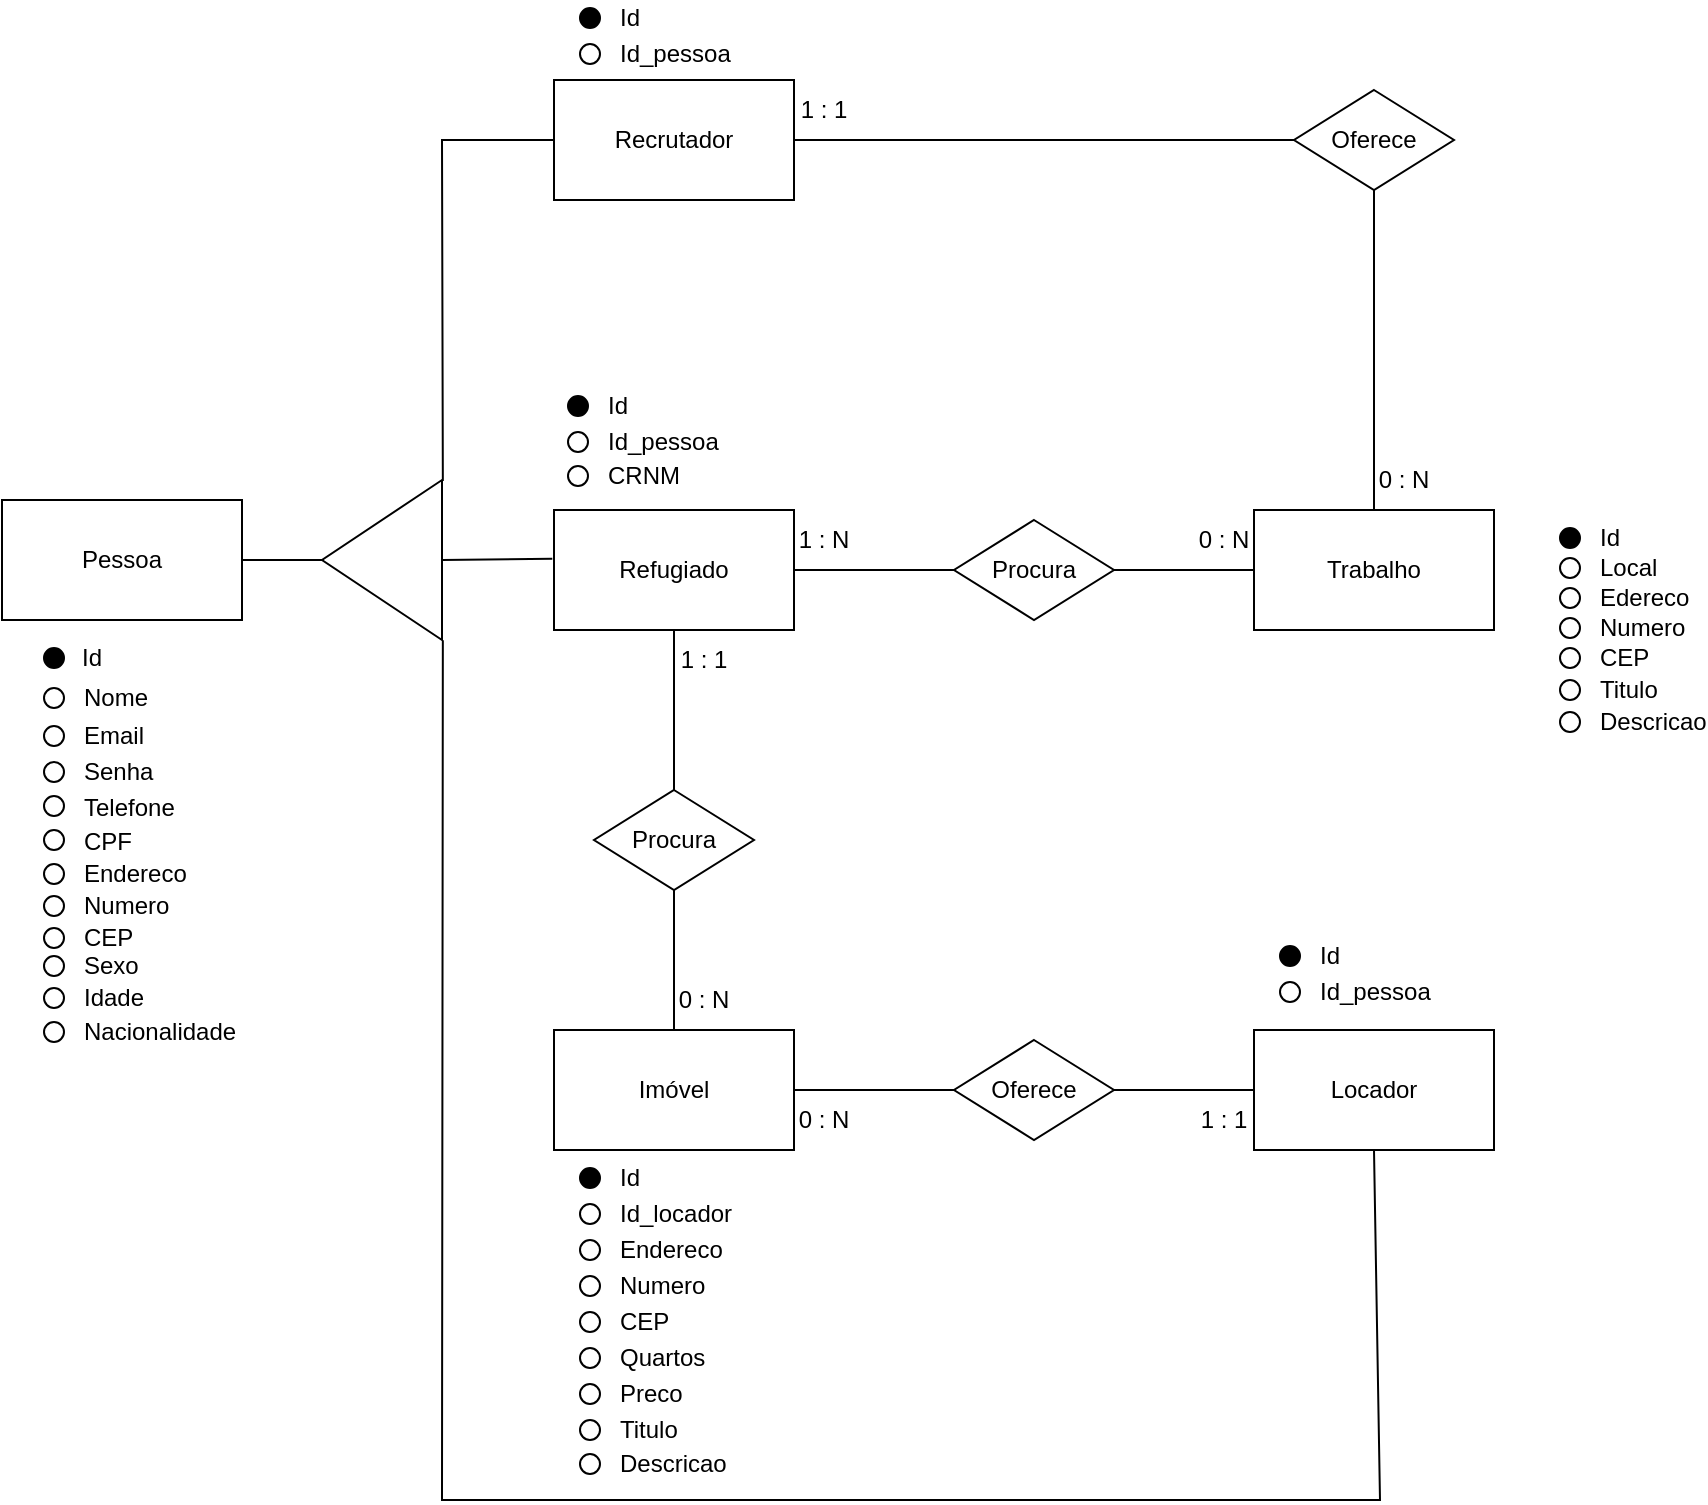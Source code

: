 <mxfile version="16.0.3" type="device"><diagram id="C5RBs43oDa-KdzZeNtuy" name="Page-1"><mxGraphModel dx="862" dy="462" grid="1" gridSize="10" guides="1" tooltips="1" connect="1" arrows="1" fold="1" page="1" pageScale="1" pageWidth="827" pageHeight="1169" math="0" shadow="0"><root><mxCell id="WIyWlLk6GJQsqaUBKTNV-0"/><mxCell id="WIyWlLk6GJQsqaUBKTNV-1" parent="WIyWlLk6GJQsqaUBKTNV-0"/><mxCell id="FwgSdlfow-PsD2xN7TJJ-3" value="&lt;font style=&quot;vertical-align: inherit&quot;&gt;&lt;font style=&quot;vertical-align: inherit&quot;&gt;&lt;font style=&quot;vertical-align: inherit&quot;&gt;&lt;font style=&quot;vertical-align: inherit&quot;&gt;Procura&lt;/font&gt;&lt;/font&gt;&lt;/font&gt;&lt;/font&gt;" style="rhombus;whiteSpace=wrap;html=1;" parent="WIyWlLk6GJQsqaUBKTNV-1" vertex="1"><mxGeometry x="517" y="280" width="80" height="50" as="geometry"/></mxCell><mxCell id="FwgSdlfow-PsD2xN7TJJ-4" value="&lt;font style=&quot;vertical-align: inherit&quot;&gt;&lt;font style=&quot;vertical-align: inherit&quot;&gt;Oferece&lt;/font&gt;&lt;/font&gt;" style="rhombus;whiteSpace=wrap;html=1;" parent="WIyWlLk6GJQsqaUBKTNV-1" vertex="1"><mxGeometry x="687" y="65" width="80" height="50" as="geometry"/></mxCell><mxCell id="FwgSdlfow-PsD2xN7TJJ-8" value="&lt;font style=&quot;vertical-align: inherit&quot;&gt;&lt;font style=&quot;vertical-align: inherit&quot;&gt;&lt;font style=&quot;vertical-align: inherit&quot;&gt;&lt;font style=&quot;vertical-align: inherit&quot;&gt;Procura&lt;/font&gt;&lt;/font&gt;&lt;/font&gt;&lt;/font&gt;" style="rhombus;whiteSpace=wrap;html=1;" parent="WIyWlLk6GJQsqaUBKTNV-1" vertex="1"><mxGeometry x="337" y="415" width="80" height="50" as="geometry"/></mxCell><mxCell id="FwgSdlfow-PsD2xN7TJJ-9" value="&lt;font style=&quot;vertical-align: inherit&quot;&gt;&lt;font style=&quot;vertical-align: inherit&quot;&gt;Oferece&lt;/font&gt;&lt;/font&gt;" style="rhombus;whiteSpace=wrap;html=1;" parent="WIyWlLk6GJQsqaUBKTNV-1" vertex="1"><mxGeometry x="517" y="540" width="80" height="50" as="geometry"/></mxCell><mxCell id="FwgSdlfow-PsD2xN7TJJ-10" value="" style="endArrow=none;html=1;rounded=0;exitX=1;exitY=0.5;exitDx=0;exitDy=0;entryX=0;entryY=0.5;entryDx=0;entryDy=0;" parent="WIyWlLk6GJQsqaUBKTNV-1" source="FwgSdlfow-PsD2xN7TJJ-0" target="FwgSdlfow-PsD2xN7TJJ-3" edge="1"><mxGeometry width="50" height="50" relative="1" as="geometry"><mxPoint x="697" y="335" as="sourcePoint"/><mxPoint x="747" y="285" as="targetPoint"/></mxGeometry></mxCell><mxCell id="FwgSdlfow-PsD2xN7TJJ-11" value="" style="endArrow=none;html=1;rounded=0;exitX=1;exitY=0.5;exitDx=0;exitDy=0;entryX=0;entryY=0.5;entryDx=0;entryDy=0;" parent="WIyWlLk6GJQsqaUBKTNV-1" source="FwgSdlfow-PsD2xN7TJJ-3" target="FwgSdlfow-PsD2xN7TJJ-2" edge="1"><mxGeometry width="50" height="50" relative="1" as="geometry"><mxPoint x="697" y="335" as="sourcePoint"/><mxPoint x="747" y="285" as="targetPoint"/></mxGeometry></mxCell><mxCell id="FwgSdlfow-PsD2xN7TJJ-12" value="" style="endArrow=none;html=1;rounded=0;exitX=1;exitY=0.5;exitDx=0;exitDy=0;entryX=0;entryY=0.5;entryDx=0;entryDy=0;" parent="WIyWlLk6GJQsqaUBKTNV-1" source="FwgSdlfow-PsD2xN7TJJ-1" target="FwgSdlfow-PsD2xN7TJJ-4" edge="1"><mxGeometry width="50" height="50" relative="1" as="geometry"><mxPoint x="697" y="335" as="sourcePoint"/><mxPoint x="747" y="285" as="targetPoint"/><Array as="points"/></mxGeometry></mxCell><mxCell id="FwgSdlfow-PsD2xN7TJJ-13" value="" style="endArrow=none;html=1;rounded=0;entryX=0.5;entryY=1;entryDx=0;entryDy=0;exitX=0.5;exitY=0;exitDx=0;exitDy=0;" parent="WIyWlLk6GJQsqaUBKTNV-1" source="FwgSdlfow-PsD2xN7TJJ-2" target="FwgSdlfow-PsD2xN7TJJ-4" edge="1"><mxGeometry width="50" height="50" relative="1" as="geometry"><mxPoint x="697" y="335" as="sourcePoint"/><mxPoint x="747" y="285" as="targetPoint"/></mxGeometry></mxCell><mxCell id="FwgSdlfow-PsD2xN7TJJ-14" value="" style="endArrow=none;html=1;rounded=0;entryX=0.5;entryY=1;entryDx=0;entryDy=0;exitX=0.5;exitY=0;exitDx=0;exitDy=0;" parent="WIyWlLk6GJQsqaUBKTNV-1" source="FwgSdlfow-PsD2xN7TJJ-8" target="FwgSdlfow-PsD2xN7TJJ-0" edge="1"><mxGeometry width="50" height="50" relative="1" as="geometry"><mxPoint x="697" y="335" as="sourcePoint"/><mxPoint x="747" y="285" as="targetPoint"/></mxGeometry></mxCell><mxCell id="FwgSdlfow-PsD2xN7TJJ-15" value="" style="endArrow=none;html=1;rounded=0;entryX=0.5;entryY=0;entryDx=0;entryDy=0;exitX=0.5;exitY=1;exitDx=0;exitDy=0;" parent="WIyWlLk6GJQsqaUBKTNV-1" source="FwgSdlfow-PsD2xN7TJJ-8" target="FwgSdlfow-PsD2xN7TJJ-5" edge="1"><mxGeometry width="50" height="50" relative="1" as="geometry"><mxPoint x="697" y="335" as="sourcePoint"/><mxPoint x="747" y="285" as="targetPoint"/></mxGeometry></mxCell><mxCell id="FwgSdlfow-PsD2xN7TJJ-16" value="" style="endArrow=none;html=1;rounded=0;exitX=1;exitY=0.5;exitDx=0;exitDy=0;entryX=0;entryY=0.5;entryDx=0;entryDy=0;" parent="WIyWlLk6GJQsqaUBKTNV-1" source="FwgSdlfow-PsD2xN7TJJ-5" target="FwgSdlfow-PsD2xN7TJJ-9" edge="1"><mxGeometry width="50" height="50" relative="1" as="geometry"><mxPoint x="697" y="335" as="sourcePoint"/><mxPoint x="747" y="285" as="targetPoint"/></mxGeometry></mxCell><mxCell id="FwgSdlfow-PsD2xN7TJJ-17" value="" style="endArrow=none;html=1;rounded=0;entryX=0;entryY=0.5;entryDx=0;entryDy=0;exitX=1;exitY=0.5;exitDx=0;exitDy=0;" parent="WIyWlLk6GJQsqaUBKTNV-1" source="FwgSdlfow-PsD2xN7TJJ-9" target="FwgSdlfow-PsD2xN7TJJ-7" edge="1"><mxGeometry width="50" height="50" relative="1" as="geometry"><mxPoint x="697" y="335" as="sourcePoint"/><mxPoint x="747" y="285" as="targetPoint"/></mxGeometry></mxCell><mxCell id="FwgSdlfow-PsD2xN7TJJ-27" value="" style="group" parent="WIyWlLk6GJQsqaUBKTNV-1" vertex="1" connectable="0"><mxGeometry x="317" y="275" width="150" height="90" as="geometry"/></mxCell><mxCell id="FwgSdlfow-PsD2xN7TJJ-0" value="&lt;font style=&quot;vertical-align: inherit&quot;&gt;&lt;font style=&quot;vertical-align: inherit&quot;&gt;&lt;font style=&quot;vertical-align: inherit&quot;&gt;&lt;font style=&quot;vertical-align: inherit&quot;&gt;&lt;font style=&quot;vertical-align: inherit&quot;&gt;&lt;font style=&quot;vertical-align: inherit&quot;&gt;&lt;font style=&quot;vertical-align: inherit&quot;&gt;&lt;font style=&quot;vertical-align: inherit&quot;&gt;&lt;font style=&quot;vertical-align: inherit&quot;&gt;&lt;font style=&quot;vertical-align: inherit&quot;&gt;&lt;font style=&quot;vertical-align: inherit&quot;&gt;&lt;font style=&quot;vertical-align: inherit&quot;&gt;&lt;font style=&quot;vertical-align: inherit&quot;&gt;&lt;font style=&quot;vertical-align: inherit&quot;&gt;Refugiado&lt;/font&gt;&lt;/font&gt;&lt;/font&gt;&lt;/font&gt;&lt;/font&gt;&lt;/font&gt;&lt;/font&gt;&lt;/font&gt;&lt;/font&gt;&lt;/font&gt;&lt;/font&gt;&lt;/font&gt;&lt;/font&gt;&lt;/font&gt;" style="rounded=0;whiteSpace=wrap;html=1;" parent="FwgSdlfow-PsD2xN7TJJ-27" vertex="1"><mxGeometry width="120" height="60" as="geometry"/></mxCell><mxCell id="FwgSdlfow-PsD2xN7TJJ-18" value="&lt;font style=&quot;vertical-align: inherit&quot;&gt;&lt;font style=&quot;vertical-align: inherit&quot;&gt;&lt;font style=&quot;vertical-align: inherit&quot;&gt;&lt;font style=&quot;vertical-align: inherit&quot;&gt;&lt;font style=&quot;vertical-align: inherit&quot;&gt;&lt;font style=&quot;vertical-align: inherit&quot;&gt;&lt;font style=&quot;vertical-align: inherit&quot;&gt;&lt;font style=&quot;vertical-align: inherit&quot;&gt;1 : N&lt;/font&gt;&lt;/font&gt;&lt;/font&gt;&lt;/font&gt;&lt;/font&gt;&lt;/font&gt;&lt;/font&gt;&lt;/font&gt;" style="text;html=1;strokeColor=none;fillColor=none;align=center;verticalAlign=middle;whiteSpace=wrap;rounded=0;" parent="FwgSdlfow-PsD2xN7TJJ-27" vertex="1"><mxGeometry x="120" width="30" height="30" as="geometry"/></mxCell><mxCell id="FwgSdlfow-PsD2xN7TJJ-23" value="&lt;font style=&quot;vertical-align: inherit&quot;&gt;&lt;font style=&quot;vertical-align: inherit&quot;&gt;&lt;font style=&quot;vertical-align: inherit&quot;&gt;&lt;font style=&quot;vertical-align: inherit&quot;&gt;&lt;font style=&quot;vertical-align: inherit&quot;&gt;&lt;font style=&quot;vertical-align: inherit&quot;&gt;&lt;font style=&quot;vertical-align: inherit&quot;&gt;&lt;font style=&quot;vertical-align: inherit&quot;&gt;1 : 1&lt;/font&gt;&lt;/font&gt;&lt;/font&gt;&lt;/font&gt;&lt;/font&gt;&lt;/font&gt;&lt;/font&gt;&lt;/font&gt;" style="text;html=1;strokeColor=none;fillColor=none;align=center;verticalAlign=middle;whiteSpace=wrap;rounded=0;" parent="FwgSdlfow-PsD2xN7TJJ-27" vertex="1"><mxGeometry x="60" y="60" width="30" height="30" as="geometry"/></mxCell><mxCell id="FwgSdlfow-PsD2xN7TJJ-28" value="" style="group" parent="WIyWlLk6GJQsqaUBKTNV-1" vertex="1" connectable="0"><mxGeometry x="317" y="505" width="150" height="90" as="geometry"/></mxCell><mxCell id="FwgSdlfow-PsD2xN7TJJ-5" value="&lt;font style=&quot;vertical-align: inherit&quot;&gt;&lt;font style=&quot;vertical-align: inherit&quot;&gt;&lt;font style=&quot;vertical-align: inherit&quot;&gt;&lt;font style=&quot;vertical-align: inherit&quot;&gt;Imóvel&lt;/font&gt;&lt;/font&gt;&lt;/font&gt;&lt;/font&gt;" style="rounded=0;whiteSpace=wrap;html=1;" parent="FwgSdlfow-PsD2xN7TJJ-28" vertex="1"><mxGeometry y="30" width="120" height="60" as="geometry"/></mxCell><mxCell id="FwgSdlfow-PsD2xN7TJJ-20" value="&lt;font style=&quot;vertical-align: inherit&quot;&gt;&lt;font style=&quot;vertical-align: inherit&quot;&gt;&lt;font style=&quot;vertical-align: inherit&quot;&gt;&lt;font style=&quot;vertical-align: inherit&quot;&gt;&lt;font style=&quot;vertical-align: inherit&quot;&gt;&lt;font style=&quot;vertical-align: inherit&quot;&gt;&lt;font style=&quot;vertical-align: inherit&quot;&gt;&lt;font style=&quot;vertical-align: inherit&quot;&gt;&lt;font style=&quot;vertical-align: inherit&quot;&gt;&lt;font style=&quot;vertical-align: inherit&quot;&gt;&lt;font style=&quot;vertical-align: inherit&quot;&gt;&lt;font style=&quot;vertical-align: inherit&quot;&gt;0 : N&lt;/font&gt;&lt;/font&gt;&lt;/font&gt;&lt;/font&gt;&lt;/font&gt;&lt;/font&gt;&lt;/font&gt;&lt;/font&gt;&lt;/font&gt;&lt;/font&gt;&lt;/font&gt;&lt;/font&gt;" style="text;html=1;strokeColor=none;fillColor=none;align=center;verticalAlign=middle;whiteSpace=wrap;rounded=0;" parent="FwgSdlfow-PsD2xN7TJJ-28" vertex="1"><mxGeometry x="60" width="30" height="30" as="geometry"/></mxCell><mxCell id="FwgSdlfow-PsD2xN7TJJ-22" value="&lt;font style=&quot;vertical-align: inherit&quot;&gt;&lt;font style=&quot;vertical-align: inherit&quot;&gt;&lt;font style=&quot;vertical-align: inherit&quot;&gt;&lt;font style=&quot;vertical-align: inherit&quot;&gt;&lt;font style=&quot;vertical-align: inherit&quot;&gt;&lt;font style=&quot;vertical-align: inherit&quot;&gt;&lt;font style=&quot;vertical-align: inherit&quot;&gt;&lt;font style=&quot;vertical-align: inherit&quot;&gt;&lt;font style=&quot;vertical-align: inherit&quot;&gt;&lt;font style=&quot;vertical-align: inherit&quot;&gt;&lt;font style=&quot;vertical-align: inherit&quot;&gt;&lt;font style=&quot;vertical-align: inherit&quot;&gt;&lt;font style=&quot;vertical-align: inherit&quot;&gt;&lt;font style=&quot;vertical-align: inherit&quot;&gt;0 : N&lt;/font&gt;&lt;/font&gt;&lt;/font&gt;&lt;/font&gt;&lt;/font&gt;&lt;/font&gt;&lt;/font&gt;&lt;/font&gt;&lt;/font&gt;&lt;/font&gt;&lt;/font&gt;&lt;/font&gt;&lt;/font&gt;&lt;/font&gt;" style="text;html=1;strokeColor=none;fillColor=none;align=center;verticalAlign=middle;whiteSpace=wrap;rounded=0;" parent="FwgSdlfow-PsD2xN7TJJ-28" vertex="1"><mxGeometry x="120" y="60" width="30" height="30" as="geometry"/></mxCell><mxCell id="FwgSdlfow-PsD2xN7TJJ-29" value="" style="group" parent="WIyWlLk6GJQsqaUBKTNV-1" vertex="1" connectable="0"><mxGeometry x="637" y="535" width="150" height="60" as="geometry"/></mxCell><mxCell id="FwgSdlfow-PsD2xN7TJJ-7" value="&lt;font style=&quot;vertical-align: inherit&quot;&gt;&lt;font style=&quot;vertical-align: inherit&quot;&gt;Locador&lt;/font&gt;&lt;/font&gt;" style="rounded=0;whiteSpace=wrap;html=1;" parent="FwgSdlfow-PsD2xN7TJJ-29" vertex="1"><mxGeometry x="30" width="120" height="60" as="geometry"/></mxCell><mxCell id="FwgSdlfow-PsD2xN7TJJ-24" value="&lt;font style=&quot;vertical-align: inherit&quot;&gt;&lt;font style=&quot;vertical-align: inherit&quot;&gt;&lt;font style=&quot;vertical-align: inherit&quot;&gt;&lt;font style=&quot;vertical-align: inherit&quot;&gt;&lt;font style=&quot;vertical-align: inherit&quot;&gt;&lt;font style=&quot;vertical-align: inherit&quot;&gt;&lt;font style=&quot;vertical-align: inherit&quot;&gt;&lt;font style=&quot;vertical-align: inherit&quot;&gt;&lt;font style=&quot;vertical-align: inherit&quot;&gt;&lt;font style=&quot;vertical-align: inherit&quot;&gt;&lt;font style=&quot;vertical-align: inherit&quot;&gt;&lt;font style=&quot;vertical-align: inherit&quot;&gt;&lt;font style=&quot;vertical-align: inherit&quot;&gt;&lt;font style=&quot;vertical-align: inherit&quot;&gt;&lt;font style=&quot;vertical-align: inherit&quot;&gt;&lt;font style=&quot;vertical-align: inherit&quot;&gt;1 : 1&lt;/font&gt;&lt;/font&gt;&lt;/font&gt;&lt;/font&gt;&lt;/font&gt;&lt;/font&gt;&lt;/font&gt;&lt;/font&gt;&lt;/font&gt;&lt;/font&gt;&lt;/font&gt;&lt;/font&gt;&lt;/font&gt;&lt;/font&gt;&lt;/font&gt;&lt;/font&gt;" style="text;html=1;strokeColor=none;fillColor=none;align=center;verticalAlign=middle;whiteSpace=wrap;rounded=0;" parent="FwgSdlfow-PsD2xN7TJJ-29" vertex="1"><mxGeometry y="30" width="30" height="30" as="geometry"/></mxCell><mxCell id="FwgSdlfow-PsD2xN7TJJ-30" value="" style="group" parent="WIyWlLk6GJQsqaUBKTNV-1" vertex="1" connectable="0"><mxGeometry x="637" y="245" width="150" height="90" as="geometry"/></mxCell><mxCell id="FwgSdlfow-PsD2xN7TJJ-2" value="&lt;font style=&quot;vertical-align: inherit&quot;&gt;&lt;font style=&quot;vertical-align: inherit&quot;&gt;&lt;font style=&quot;vertical-align: inherit&quot;&gt;&lt;font style=&quot;vertical-align: inherit&quot;&gt;&lt;font style=&quot;vertical-align: inherit&quot;&gt;&lt;font style=&quot;vertical-align: inherit&quot;&gt;&lt;font style=&quot;vertical-align: inherit&quot;&gt;&lt;font style=&quot;vertical-align: inherit&quot;&gt;Trabalho&lt;/font&gt;&lt;/font&gt;&lt;/font&gt;&lt;/font&gt;&lt;/font&gt;&lt;/font&gt;&lt;/font&gt;&lt;/font&gt;" style="rounded=0;whiteSpace=wrap;html=1;" parent="FwgSdlfow-PsD2xN7TJJ-30" vertex="1"><mxGeometry x="30" y="30" width="120" height="60" as="geometry"/></mxCell><mxCell id="FwgSdlfow-PsD2xN7TJJ-25" value="&lt;font style=&quot;vertical-align: inherit&quot;&gt;&lt;font style=&quot;vertical-align: inherit&quot;&gt;&lt;font style=&quot;vertical-align: inherit&quot;&gt;&lt;font style=&quot;vertical-align: inherit&quot;&gt;&lt;font style=&quot;vertical-align: inherit&quot;&gt;&lt;font style=&quot;vertical-align: inherit&quot;&gt;&lt;font style=&quot;vertical-align: inherit&quot;&gt;&lt;font style=&quot;vertical-align: inherit&quot;&gt;&lt;font style=&quot;vertical-align: inherit&quot;&gt;&lt;font style=&quot;vertical-align: inherit&quot;&gt;&lt;font style=&quot;vertical-align: inherit&quot;&gt;&lt;font style=&quot;vertical-align: inherit&quot;&gt;0 : N&lt;/font&gt;&lt;/font&gt;&lt;/font&gt;&lt;/font&gt;&lt;/font&gt;&lt;/font&gt;&lt;/font&gt;&lt;/font&gt;&lt;/font&gt;&lt;/font&gt;&lt;/font&gt;&lt;/font&gt;" style="text;html=1;strokeColor=none;fillColor=none;align=center;verticalAlign=middle;whiteSpace=wrap;rounded=0;" parent="FwgSdlfow-PsD2xN7TJJ-30" vertex="1"><mxGeometry y="30" width="30" height="30" as="geometry"/></mxCell><mxCell id="FwgSdlfow-PsD2xN7TJJ-26" value="&lt;font style=&quot;vertical-align: inherit&quot;&gt;&lt;font style=&quot;vertical-align: inherit&quot;&gt;&lt;font style=&quot;vertical-align: inherit&quot;&gt;&lt;font style=&quot;vertical-align: inherit&quot;&gt;&lt;font style=&quot;vertical-align: inherit&quot;&gt;&lt;font style=&quot;vertical-align: inherit&quot;&gt;&lt;font style=&quot;vertical-align: inherit&quot;&gt;&lt;font style=&quot;vertical-align: inherit&quot;&gt;&lt;font style=&quot;vertical-align: inherit&quot;&gt;&lt;font style=&quot;vertical-align: inherit&quot;&gt;&lt;font style=&quot;vertical-align: inherit&quot;&gt;&lt;font style=&quot;vertical-align: inherit&quot;&gt;0 : N&lt;/font&gt;&lt;/font&gt;&lt;/font&gt;&lt;/font&gt;&lt;/font&gt;&lt;/font&gt;&lt;/font&gt;&lt;/font&gt;&lt;/font&gt;&lt;/font&gt;&lt;/font&gt;&lt;/font&gt;" style="text;html=1;strokeColor=none;fillColor=none;align=center;verticalAlign=middle;whiteSpace=wrap;rounded=0;" parent="FwgSdlfow-PsD2xN7TJJ-30" vertex="1"><mxGeometry x="90" width="30" height="30" as="geometry"/></mxCell><mxCell id="Fp6KTXXdnNko5vXFwwv1-0" value="&lt;font style=&quot;vertical-align: inherit&quot;&gt;&lt;font style=&quot;vertical-align: inherit&quot;&gt;Pessoa&lt;/font&gt;&lt;/font&gt;" style="rounded=0;whiteSpace=wrap;html=1;" parent="WIyWlLk6GJQsqaUBKTNV-1" vertex="1"><mxGeometry x="41" y="270" width="120" height="60" as="geometry"/></mxCell><mxCell id="Fp6KTXXdnNko5vXFwwv1-3" value="" style="endArrow=none;html=1;rounded=0;exitX=1;exitY=0.5;exitDx=0;exitDy=0;entryX=1;entryY=0.5;entryDx=0;entryDy=0;" parent="WIyWlLk6GJQsqaUBKTNV-1" source="Fp6KTXXdnNko5vXFwwv1-0" target="Fp6KTXXdnNko5vXFwwv1-7" edge="1"><mxGeometry width="50" height="50" relative="1" as="geometry"><mxPoint x="121" y="290" as="sourcePoint"/><mxPoint x="141" y="300" as="targetPoint"/></mxGeometry></mxCell><mxCell id="Fp6KTXXdnNko5vXFwwv1-4" value="" style="endArrow=none;html=1;rounded=0;entryX=-0.007;entryY=0.406;entryDx=0;entryDy=0;entryPerimeter=0;exitX=0;exitY=0.5;exitDx=0;exitDy=0;" parent="WIyWlLk6GJQsqaUBKTNV-1" source="Fp6KTXXdnNko5vXFwwv1-7" target="FwgSdlfow-PsD2xN7TJJ-0" edge="1"><mxGeometry width="50" height="50" relative="1" as="geometry"><mxPoint x="271" y="299" as="sourcePoint"/><mxPoint x="301" y="300" as="targetPoint"/></mxGeometry></mxCell><mxCell id="Fp6KTXXdnNko5vXFwwv1-5" value="" style="endArrow=none;html=1;rounded=0;entryX=0;entryY=0.5;entryDx=0;entryDy=0;exitX=-0.007;exitY=0.993;exitDx=0;exitDy=0;exitPerimeter=0;" parent="WIyWlLk6GJQsqaUBKTNV-1" source="Fp6KTXXdnNko5vXFwwv1-7" target="FwgSdlfow-PsD2xN7TJJ-1" edge="1"><mxGeometry width="50" height="50" relative="1" as="geometry"><mxPoint x="201" y="230" as="sourcePoint"/><mxPoint x="201" y="90" as="targetPoint"/><Array as="points"><mxPoint x="261" y="90"/></Array></mxGeometry></mxCell><mxCell id="Fp6KTXXdnNko5vXFwwv1-6" value="" style="endArrow=none;html=1;rounded=0;entryX=0.5;entryY=1;entryDx=0;entryDy=0;exitX=-0.007;exitY=-0.002;exitDx=0;exitDy=0;exitPerimeter=0;" parent="WIyWlLk6GJQsqaUBKTNV-1" source="Fp6KTXXdnNko5vXFwwv1-7" target="FwgSdlfow-PsD2xN7TJJ-7" edge="1"><mxGeometry width="50" height="50" relative="1" as="geometry"><mxPoint x="201" y="370" as="sourcePoint"/><mxPoint x="591" y="350" as="targetPoint"/><Array as="points"><mxPoint x="261" y="770"/><mxPoint x="730" y="770"/></Array></mxGeometry></mxCell><mxCell id="Fp6KTXXdnNko5vXFwwv1-7" value="" style="triangle;whiteSpace=wrap;html=1;rotation=-180;" parent="WIyWlLk6GJQsqaUBKTNV-1" vertex="1"><mxGeometry x="201" y="260" width="60" height="80" as="geometry"/></mxCell><mxCell id="FwgSdlfow-PsD2xN7TJJ-1" value="&lt;font style=&quot;vertical-align: inherit&quot;&gt;&lt;font style=&quot;vertical-align: inherit&quot;&gt;&lt;font style=&quot;vertical-align: inherit&quot;&gt;&lt;font style=&quot;vertical-align: inherit&quot;&gt;Recrutador&lt;/font&gt;&lt;/font&gt;&lt;/font&gt;&lt;/font&gt;" style="rounded=0;whiteSpace=wrap;html=1;" parent="WIyWlLk6GJQsqaUBKTNV-1" vertex="1"><mxGeometry x="317" y="60" width="120" height="60" as="geometry"/></mxCell><mxCell id="FwgSdlfow-PsD2xN7TJJ-21" value="&lt;font style=&quot;vertical-align: inherit&quot;&gt;&lt;font style=&quot;vertical-align: inherit&quot;&gt;&lt;font style=&quot;vertical-align: inherit&quot;&gt;&lt;font style=&quot;vertical-align: inherit&quot;&gt;&lt;font style=&quot;vertical-align: inherit&quot;&gt;&lt;font style=&quot;vertical-align: inherit&quot;&gt;&lt;font style=&quot;vertical-align: inherit&quot;&gt;&lt;font style=&quot;vertical-align: inherit&quot;&gt;&lt;font style=&quot;vertical-align: inherit&quot;&gt;&lt;font style=&quot;vertical-align: inherit&quot;&gt;&lt;font style=&quot;vertical-align: inherit&quot;&gt;&lt;font style=&quot;vertical-align: inherit&quot;&gt;&lt;font style=&quot;vertical-align: inherit&quot;&gt;&lt;font style=&quot;vertical-align: inherit&quot;&gt;&lt;font style=&quot;vertical-align: inherit&quot;&gt;&lt;font style=&quot;vertical-align: inherit&quot;&gt;1 : 1&lt;/font&gt;&lt;/font&gt;&lt;/font&gt;&lt;/font&gt;&lt;/font&gt;&lt;/font&gt;&lt;/font&gt;&lt;/font&gt;&lt;/font&gt;&lt;/font&gt;&lt;/font&gt;&lt;/font&gt;&lt;/font&gt;&lt;/font&gt;&lt;/font&gt;&lt;/font&gt;" style="text;html=1;strokeColor=none;fillColor=none;align=center;verticalAlign=middle;whiteSpace=wrap;rounded=0;" parent="WIyWlLk6GJQsqaUBKTNV-1" vertex="1"><mxGeometry x="437" y="60" width="30" height="30" as="geometry"/></mxCell><mxCell id="ZL1yCI0HrGbgNNNB8-Lq-5" value="" style="ellipse;whiteSpace=wrap;html=1;fillColor=#FFFFFF;" vertex="1" parent="WIyWlLk6GJQsqaUBKTNV-1"><mxGeometry x="62" y="468" width="10" height="10" as="geometry"/></mxCell><mxCell id="ZL1yCI0HrGbgNNNB8-Lq-7" value="&lt;font style=&quot;vertical-align: inherit&quot;&gt;&lt;font style=&quot;vertical-align: inherit&quot;&gt;Endereco&lt;/font&gt;&lt;/font&gt;" style="text;html=1;strokeColor=none;fillColor=none;align=left;verticalAlign=middle;whiteSpace=wrap;rounded=0;" vertex="1" parent="WIyWlLk6GJQsqaUBKTNV-1"><mxGeometry x="80" y="448" width="30" height="18" as="geometry"/></mxCell><mxCell id="ZL1yCI0HrGbgNNNB8-Lq-8" value="&lt;font style=&quot;vertical-align: inherit&quot;&gt;&lt;font style=&quot;vertical-align: inherit&quot;&gt;Numero&lt;/font&gt;&lt;/font&gt;&lt;span style=&quot;color: rgba(0 , 0 , 0 , 0) ; font-family: monospace ; font-size: 0px&quot;&gt;%3CmxGraphModel%3E%3Croot%3E%3CmxCell%20id%3D%220%22%2F%3E%3CmxCell%20id%3D%221%22%20parent%3D%220%22%2F%3E%3CmxCell%20id%3D%222%22%20value%3D%22%26lt%3Bfont%20style%3D%26quot%3Bvertical-align%3A%20inherit%26quot%3B%26gt%3B%26lt%3Bfont%20style%3D%26quot%3Bvertical-align%3A%20inherit%26quot%3B%26gt%3BEndereco%26lt%3B%2Ffont%26gt%3B%26lt%3B%2Ffont%26gt%3B%22%20style%3D%22text%3Bhtml%3D1%3BstrokeColor%3Dnone%3BfillColor%3Dnone%3Balign%3Dleft%3BverticalAlign%3Dmiddle%3BwhiteSpace%3Dwrap%3Brounded%3D0%3B%22%20vertex%3D%221%22%20parent%3D%221%22%3E%3CmxGeometry%20x%3D%2280%22%20y%3D%22448%22%20width%3D%2230%22%20height%3D%2218%22%20as%3D%22geometry%22%2F%3E%3C%2FmxCell%3E%3C%2Froot%3E%3C%2FmxGraphModel%3E&lt;/span&gt;" style="text;html=1;strokeColor=none;fillColor=none;align=left;verticalAlign=middle;whiteSpace=wrap;rounded=0;" vertex="1" parent="WIyWlLk6GJQsqaUBKTNV-1"><mxGeometry x="80" y="464" width="30" height="18" as="geometry"/></mxCell><mxCell id="ZL1yCI0HrGbgNNNB8-Lq-10" value="" style="group" vertex="1" connectable="0" parent="WIyWlLk6GJQsqaUBKTNV-1"><mxGeometry x="62" y="480" width="48" height="32" as="geometry"/></mxCell><mxCell id="ZL1yCI0HrGbgNNNB8-Lq-6" value="" style="ellipse;whiteSpace=wrap;html=1;fillColor=#FFFFFF;" vertex="1" parent="ZL1yCI0HrGbgNNNB8-Lq-10"><mxGeometry y="4" width="10" height="10" as="geometry"/></mxCell><mxCell id="ZL1yCI0HrGbgNNNB8-Lq-9" value="&lt;font style=&quot;vertical-align: inherit&quot;&gt;&lt;font style=&quot;vertical-align: inherit&quot;&gt;CEP&lt;/font&gt;&lt;/font&gt;" style="text;html=1;strokeColor=none;fillColor=none;align=left;verticalAlign=middle;whiteSpace=wrap;rounded=0;" vertex="1" parent="ZL1yCI0HrGbgNNNB8-Lq-10"><mxGeometry x="18" width="30" height="18" as="geometry"/></mxCell><mxCell id="ZL1yCI0HrGbgNNNB8-Lq-11" value="" style="group" vertex="1" connectable="0" parent="ZL1yCI0HrGbgNNNB8-Lq-10"><mxGeometry y="14" width="48" height="18" as="geometry"/></mxCell><mxCell id="ZL1yCI0HrGbgNNNB8-Lq-12" value="" style="ellipse;whiteSpace=wrap;html=1;fillColor=#FFFFFF;" vertex="1" parent="ZL1yCI0HrGbgNNNB8-Lq-11"><mxGeometry y="4" width="10" height="10" as="geometry"/></mxCell><mxCell id="ZL1yCI0HrGbgNNNB8-Lq-13" value="&lt;font style=&quot;vertical-align: inherit&quot;&gt;&lt;font style=&quot;vertical-align: inherit&quot;&gt;Sexo&lt;/font&gt;&lt;/font&gt;" style="text;html=1;strokeColor=none;fillColor=none;align=left;verticalAlign=middle;whiteSpace=wrap;rounded=0;" vertex="1" parent="ZL1yCI0HrGbgNNNB8-Lq-11"><mxGeometry x="18" width="30" height="18" as="geometry"/></mxCell><mxCell id="ZL1yCI0HrGbgNNNB8-Lq-14" value="" style="group" vertex="1" connectable="0" parent="WIyWlLk6GJQsqaUBKTNV-1"><mxGeometry x="62" y="510" width="48" height="18" as="geometry"/></mxCell><mxCell id="ZL1yCI0HrGbgNNNB8-Lq-15" value="" style="ellipse;whiteSpace=wrap;html=1;fillColor=#FFFFFF;" vertex="1" parent="ZL1yCI0HrGbgNNNB8-Lq-14"><mxGeometry y="4" width="10" height="10" as="geometry"/></mxCell><mxCell id="ZL1yCI0HrGbgNNNB8-Lq-16" value="&lt;font style=&quot;vertical-align: inherit&quot;&gt;&lt;font style=&quot;vertical-align: inherit&quot;&gt;Idade&lt;/font&gt;&lt;/font&gt;" style="text;html=1;strokeColor=none;fillColor=none;align=left;verticalAlign=middle;whiteSpace=wrap;rounded=0;" vertex="1" parent="ZL1yCI0HrGbgNNNB8-Lq-14"><mxGeometry x="18" width="30" height="18" as="geometry"/></mxCell><mxCell id="ZL1yCI0HrGbgNNNB8-Lq-17" value="" style="group" vertex="1" connectable="0" parent="WIyWlLk6GJQsqaUBKTNV-1"><mxGeometry x="62" y="527" width="48" height="18" as="geometry"/></mxCell><mxCell id="ZL1yCI0HrGbgNNNB8-Lq-18" value="" style="ellipse;whiteSpace=wrap;html=1;fillColor=#FFFFFF;" vertex="1" parent="ZL1yCI0HrGbgNNNB8-Lq-17"><mxGeometry y="4" width="10" height="10" as="geometry"/></mxCell><mxCell id="ZL1yCI0HrGbgNNNB8-Lq-19" value="&lt;font style=&quot;vertical-align: inherit&quot;&gt;&lt;font style=&quot;vertical-align: inherit&quot;&gt;Nacionalidade&lt;/font&gt;&lt;/font&gt;" style="text;html=1;strokeColor=none;fillColor=none;align=left;verticalAlign=middle;whiteSpace=wrap;rounded=0;" vertex="1" parent="ZL1yCI0HrGbgNNNB8-Lq-17"><mxGeometry x="18" width="30" height="18" as="geometry"/></mxCell><mxCell id="ZL1yCI0HrGbgNNNB8-Lq-20" value="" style="group" vertex="1" connectable="0" parent="WIyWlLk6GJQsqaUBKTNV-1"><mxGeometry x="820" y="280" width="48" height="18" as="geometry"/></mxCell><mxCell id="ZL1yCI0HrGbgNNNB8-Lq-21" value="" style="ellipse;whiteSpace=wrap;html=1;fillColor=#000000;" vertex="1" parent="ZL1yCI0HrGbgNNNB8-Lq-20"><mxGeometry y="4" width="10" height="10" as="geometry"/></mxCell><mxCell id="ZL1yCI0HrGbgNNNB8-Lq-22" value="&lt;font style=&quot;vertical-align: inherit&quot;&gt;&lt;font style=&quot;vertical-align: inherit&quot;&gt;Id&lt;/font&gt;&lt;/font&gt;" style="text;html=1;strokeColor=none;fillColor=none;align=left;verticalAlign=middle;whiteSpace=wrap;rounded=0;" vertex="1" parent="ZL1yCI0HrGbgNNNB8-Lq-20"><mxGeometry x="18" width="30" height="18" as="geometry"/></mxCell><mxCell id="ZL1yCI0HrGbgNNNB8-Lq-28" value="" style="group" vertex="1" connectable="0" parent="WIyWlLk6GJQsqaUBKTNV-1"><mxGeometry x="820" y="295" width="48" height="18" as="geometry"/></mxCell><mxCell id="ZL1yCI0HrGbgNNNB8-Lq-29" value="" style="ellipse;whiteSpace=wrap;html=1;fillColor=#FFFFFF;" vertex="1" parent="ZL1yCI0HrGbgNNNB8-Lq-28"><mxGeometry y="4" width="10" height="10" as="geometry"/></mxCell><mxCell id="ZL1yCI0HrGbgNNNB8-Lq-30" value="&lt;font style=&quot;vertical-align: inherit&quot;&gt;&lt;font style=&quot;vertical-align: inherit&quot;&gt;Local&lt;/font&gt;&lt;/font&gt;" style="text;html=1;strokeColor=none;fillColor=none;align=left;verticalAlign=middle;whiteSpace=wrap;rounded=0;" vertex="1" parent="ZL1yCI0HrGbgNNNB8-Lq-28"><mxGeometry x="18" width="30" height="18" as="geometry"/></mxCell><mxCell id="ZL1yCI0HrGbgNNNB8-Lq-31" value="" style="group" vertex="1" connectable="0" parent="WIyWlLk6GJQsqaUBKTNV-1"><mxGeometry x="820" y="310" width="48" height="18" as="geometry"/></mxCell><mxCell id="ZL1yCI0HrGbgNNNB8-Lq-32" value="" style="ellipse;whiteSpace=wrap;html=1;fillColor=#FFFFFF;" vertex="1" parent="ZL1yCI0HrGbgNNNB8-Lq-31"><mxGeometry y="4" width="10" height="10" as="geometry"/></mxCell><mxCell id="ZL1yCI0HrGbgNNNB8-Lq-33" value="&lt;font style=&quot;vertical-align: inherit&quot;&gt;&lt;font style=&quot;vertical-align: inherit&quot;&gt;Edereco&lt;/font&gt;&lt;/font&gt;" style="text;html=1;strokeColor=none;fillColor=none;align=left;verticalAlign=middle;whiteSpace=wrap;rounded=0;" vertex="1" parent="ZL1yCI0HrGbgNNNB8-Lq-31"><mxGeometry x="18" width="30" height="18" as="geometry"/></mxCell><mxCell id="ZL1yCI0HrGbgNNNB8-Lq-34" value="" style="group" vertex="1" connectable="0" parent="WIyWlLk6GJQsqaUBKTNV-1"><mxGeometry x="820" y="325" width="48" height="18" as="geometry"/></mxCell><mxCell id="ZL1yCI0HrGbgNNNB8-Lq-35" value="" style="ellipse;whiteSpace=wrap;html=1;fillColor=#FFFFFF;" vertex="1" parent="ZL1yCI0HrGbgNNNB8-Lq-34"><mxGeometry y="4" width="10" height="10" as="geometry"/></mxCell><mxCell id="ZL1yCI0HrGbgNNNB8-Lq-36" value="&lt;font style=&quot;vertical-align: inherit&quot;&gt;&lt;font style=&quot;vertical-align: inherit&quot;&gt;Numero&lt;/font&gt;&lt;/font&gt;" style="text;html=1;strokeColor=none;fillColor=none;align=left;verticalAlign=middle;whiteSpace=wrap;rounded=0;" vertex="1" parent="ZL1yCI0HrGbgNNNB8-Lq-34"><mxGeometry x="18" width="30" height="18" as="geometry"/></mxCell><mxCell id="ZL1yCI0HrGbgNNNB8-Lq-37" value="" style="group" vertex="1" connectable="0" parent="WIyWlLk6GJQsqaUBKTNV-1"><mxGeometry x="820" y="341" width="48" height="18" as="geometry"/></mxCell><mxCell id="ZL1yCI0HrGbgNNNB8-Lq-38" value="" style="ellipse;whiteSpace=wrap;html=1;fillColor=#FFFFFF;" vertex="1" parent="ZL1yCI0HrGbgNNNB8-Lq-37"><mxGeometry y="3" width="10" height="10" as="geometry"/></mxCell><mxCell id="ZL1yCI0HrGbgNNNB8-Lq-39" value="&lt;font style=&quot;vertical-align: inherit&quot;&gt;&lt;font style=&quot;vertical-align: inherit&quot;&gt;CEP&lt;/font&gt;&lt;/font&gt;" style="text;html=1;strokeColor=none;fillColor=none;align=left;verticalAlign=middle;whiteSpace=wrap;rounded=0;" vertex="1" parent="ZL1yCI0HrGbgNNNB8-Lq-37"><mxGeometry x="18" y="-1" width="30" height="18" as="geometry"/></mxCell><mxCell id="ZL1yCI0HrGbgNNNB8-Lq-40" value="" style="group" vertex="1" connectable="0" parent="WIyWlLk6GJQsqaUBKTNV-1"><mxGeometry x="820" y="356" width="48" height="18" as="geometry"/></mxCell><mxCell id="ZL1yCI0HrGbgNNNB8-Lq-41" value="" style="ellipse;whiteSpace=wrap;html=1;fillColor=#FFFFFF;" vertex="1" parent="ZL1yCI0HrGbgNNNB8-Lq-40"><mxGeometry y="4" width="10" height="10" as="geometry"/></mxCell><mxCell id="ZL1yCI0HrGbgNNNB8-Lq-42" value="&lt;font style=&quot;vertical-align: inherit&quot;&gt;&lt;font style=&quot;vertical-align: inherit&quot;&gt;Titulo&lt;/font&gt;&lt;/font&gt;" style="text;html=1;strokeColor=none;fillColor=none;align=left;verticalAlign=middle;whiteSpace=wrap;rounded=0;" vertex="1" parent="ZL1yCI0HrGbgNNNB8-Lq-40"><mxGeometry x="18" width="30" height="18" as="geometry"/></mxCell><mxCell id="ZL1yCI0HrGbgNNNB8-Lq-43" value="" style="group" vertex="1" connectable="0" parent="WIyWlLk6GJQsqaUBKTNV-1"><mxGeometry x="820" y="372" width="48" height="18" as="geometry"/></mxCell><mxCell id="ZL1yCI0HrGbgNNNB8-Lq-44" value="" style="ellipse;whiteSpace=wrap;html=1;fillColor=#FFFFFF;" vertex="1" parent="ZL1yCI0HrGbgNNNB8-Lq-43"><mxGeometry y="4" width="10" height="10" as="geometry"/></mxCell><mxCell id="ZL1yCI0HrGbgNNNB8-Lq-45" value="Descricao" style="text;html=1;strokeColor=none;fillColor=none;align=left;verticalAlign=middle;whiteSpace=wrap;rounded=0;" vertex="1" parent="ZL1yCI0HrGbgNNNB8-Lq-43"><mxGeometry x="18" width="30" height="18" as="geometry"/></mxCell><mxCell id="ZL1yCI0HrGbgNNNB8-Lq-46" value="" style="group" vertex="1" connectable="0" parent="WIyWlLk6GJQsqaUBKTNV-1"><mxGeometry x="330" y="20" width="48" height="18" as="geometry"/></mxCell><mxCell id="ZL1yCI0HrGbgNNNB8-Lq-47" value="" style="ellipse;whiteSpace=wrap;html=1;fillColor=#000000;" vertex="1" parent="ZL1yCI0HrGbgNNNB8-Lq-46"><mxGeometry y="4" width="10" height="10" as="geometry"/></mxCell><mxCell id="ZL1yCI0HrGbgNNNB8-Lq-48" value="&lt;font style=&quot;vertical-align: inherit&quot;&gt;&lt;font style=&quot;vertical-align: inherit&quot;&gt;Id&lt;/font&gt;&lt;/font&gt;" style="text;html=1;strokeColor=none;fillColor=none;align=left;verticalAlign=middle;whiteSpace=wrap;rounded=0;" vertex="1" parent="ZL1yCI0HrGbgNNNB8-Lq-46"><mxGeometry x="18" width="30" height="18" as="geometry"/></mxCell><mxCell id="ZL1yCI0HrGbgNNNB8-Lq-49" value="" style="group" vertex="1" connectable="0" parent="WIyWlLk6GJQsqaUBKTNV-1"><mxGeometry x="330" y="38" width="48" height="18" as="geometry"/></mxCell><mxCell id="ZL1yCI0HrGbgNNNB8-Lq-50" value="" style="ellipse;whiteSpace=wrap;html=1;fillColor=#FFFFFF;" vertex="1" parent="ZL1yCI0HrGbgNNNB8-Lq-49"><mxGeometry y="4" width="10" height="10" as="geometry"/></mxCell><mxCell id="ZL1yCI0HrGbgNNNB8-Lq-51" value="&lt;font style=&quot;vertical-align: inherit&quot;&gt;&lt;font style=&quot;vertical-align: inherit&quot;&gt;Id_pessoa&lt;/font&gt;&lt;/font&gt;" style="text;html=1;strokeColor=none;fillColor=none;align=left;verticalAlign=middle;whiteSpace=wrap;rounded=0;" vertex="1" parent="ZL1yCI0HrGbgNNNB8-Lq-49"><mxGeometry x="18" width="30" height="18" as="geometry"/></mxCell><mxCell id="ZL1yCI0HrGbgNNNB8-Lq-53" value="" style="group" vertex="1" connectable="0" parent="WIyWlLk6GJQsqaUBKTNV-1"><mxGeometry x="324" y="214" width="48" height="18" as="geometry"/></mxCell><mxCell id="ZL1yCI0HrGbgNNNB8-Lq-54" value="" style="ellipse;whiteSpace=wrap;html=1;fillColor=#000000;" vertex="1" parent="ZL1yCI0HrGbgNNNB8-Lq-53"><mxGeometry y="4" width="10" height="10" as="geometry"/></mxCell><mxCell id="ZL1yCI0HrGbgNNNB8-Lq-55" value="&lt;font style=&quot;vertical-align: inherit&quot;&gt;&lt;font style=&quot;vertical-align: inherit&quot;&gt;Id&lt;/font&gt;&lt;/font&gt;" style="text;html=1;strokeColor=none;fillColor=none;align=left;verticalAlign=middle;whiteSpace=wrap;rounded=0;" vertex="1" parent="ZL1yCI0HrGbgNNNB8-Lq-53"><mxGeometry x="18" width="30" height="18" as="geometry"/></mxCell><mxCell id="ZL1yCI0HrGbgNNNB8-Lq-56" value="" style="group" vertex="1" connectable="0" parent="WIyWlLk6GJQsqaUBKTNV-1"><mxGeometry x="324" y="232" width="48" height="18" as="geometry"/></mxCell><mxCell id="ZL1yCI0HrGbgNNNB8-Lq-57" value="" style="ellipse;whiteSpace=wrap;html=1;fillColor=#FFFFFF;" vertex="1" parent="ZL1yCI0HrGbgNNNB8-Lq-56"><mxGeometry y="4" width="10" height="10" as="geometry"/></mxCell><mxCell id="ZL1yCI0HrGbgNNNB8-Lq-58" value="&lt;font style=&quot;vertical-align: inherit&quot;&gt;&lt;font style=&quot;vertical-align: inherit&quot;&gt;Id_pessoa&lt;/font&gt;&lt;/font&gt;" style="text;html=1;strokeColor=none;fillColor=none;align=left;verticalAlign=middle;whiteSpace=wrap;rounded=0;" vertex="1" parent="ZL1yCI0HrGbgNNNB8-Lq-56"><mxGeometry x="18" width="30" height="18" as="geometry"/></mxCell><mxCell id="ZL1yCI0HrGbgNNNB8-Lq-59" value="" style="group" vertex="1" connectable="0" parent="WIyWlLk6GJQsqaUBKTNV-1"><mxGeometry x="680" y="489" width="48" height="18" as="geometry"/></mxCell><mxCell id="ZL1yCI0HrGbgNNNB8-Lq-60" value="" style="ellipse;whiteSpace=wrap;html=1;fillColor=#000000;" vertex="1" parent="ZL1yCI0HrGbgNNNB8-Lq-59"><mxGeometry y="4" width="10" height="10" as="geometry"/></mxCell><mxCell id="ZL1yCI0HrGbgNNNB8-Lq-61" value="&lt;font style=&quot;vertical-align: inherit&quot;&gt;&lt;font style=&quot;vertical-align: inherit&quot;&gt;Id&lt;/font&gt;&lt;/font&gt;" style="text;html=1;strokeColor=none;fillColor=none;align=left;verticalAlign=middle;whiteSpace=wrap;rounded=0;" vertex="1" parent="ZL1yCI0HrGbgNNNB8-Lq-59"><mxGeometry x="18" width="30" height="18" as="geometry"/></mxCell><mxCell id="ZL1yCI0HrGbgNNNB8-Lq-62" value="" style="group" vertex="1" connectable="0" parent="WIyWlLk6GJQsqaUBKTNV-1"><mxGeometry x="680" y="507" width="48" height="18" as="geometry"/></mxCell><mxCell id="ZL1yCI0HrGbgNNNB8-Lq-63" value="" style="ellipse;whiteSpace=wrap;html=1;fillColor=#FFFFFF;" vertex="1" parent="ZL1yCI0HrGbgNNNB8-Lq-62"><mxGeometry y="4" width="10" height="10" as="geometry"/></mxCell><mxCell id="ZL1yCI0HrGbgNNNB8-Lq-64" value="&lt;font style=&quot;vertical-align: inherit&quot;&gt;&lt;font style=&quot;vertical-align: inherit&quot;&gt;Id_pessoa&lt;/font&gt;&lt;/font&gt;" style="text;html=1;strokeColor=none;fillColor=none;align=left;verticalAlign=middle;whiteSpace=wrap;rounded=0;" vertex="1" parent="ZL1yCI0HrGbgNNNB8-Lq-62"><mxGeometry x="18" width="30" height="18" as="geometry"/></mxCell><mxCell id="ZL1yCI0HrGbgNNNB8-Lq-71" value="" style="group" vertex="1" connectable="0" parent="WIyWlLk6GJQsqaUBKTNV-1"><mxGeometry x="324" y="249" width="48" height="18" as="geometry"/></mxCell><mxCell id="ZL1yCI0HrGbgNNNB8-Lq-72" value="" style="ellipse;whiteSpace=wrap;html=1;fillColor=#FFFFFF;" vertex="1" parent="ZL1yCI0HrGbgNNNB8-Lq-71"><mxGeometry y="4" width="10" height="10" as="geometry"/></mxCell><mxCell id="ZL1yCI0HrGbgNNNB8-Lq-73" value="&lt;font style=&quot;vertical-align: inherit&quot;&gt;&lt;font style=&quot;vertical-align: inherit&quot;&gt;CRNM&lt;/font&gt;&lt;/font&gt;" style="text;html=1;strokeColor=none;fillColor=none;align=left;verticalAlign=middle;whiteSpace=wrap;rounded=0;" vertex="1" parent="ZL1yCI0HrGbgNNNB8-Lq-71"><mxGeometry x="18" width="30" height="18" as="geometry"/></mxCell><mxCell id="ZL1yCI0HrGbgNNNB8-Lq-74" value="" style="group" vertex="1" connectable="0" parent="WIyWlLk6GJQsqaUBKTNV-1"><mxGeometry x="330" y="600" width="48" height="18" as="geometry"/></mxCell><mxCell id="ZL1yCI0HrGbgNNNB8-Lq-75" value="" style="ellipse;whiteSpace=wrap;html=1;fillColor=#000000;" vertex="1" parent="ZL1yCI0HrGbgNNNB8-Lq-74"><mxGeometry y="4" width="10" height="10" as="geometry"/></mxCell><mxCell id="ZL1yCI0HrGbgNNNB8-Lq-76" value="&lt;font style=&quot;vertical-align: inherit&quot;&gt;&lt;font style=&quot;vertical-align: inherit&quot;&gt;Id&lt;/font&gt;&lt;/font&gt;" style="text;html=1;strokeColor=none;fillColor=none;align=left;verticalAlign=middle;whiteSpace=wrap;rounded=0;" vertex="1" parent="ZL1yCI0HrGbgNNNB8-Lq-74"><mxGeometry x="18" width="30" height="18" as="geometry"/></mxCell><mxCell id="ZL1yCI0HrGbgNNNB8-Lq-77" value="" style="group" vertex="1" connectable="0" parent="WIyWlLk6GJQsqaUBKTNV-1"><mxGeometry x="330" y="618" width="48" height="18" as="geometry"/></mxCell><mxCell id="ZL1yCI0HrGbgNNNB8-Lq-78" value="" style="ellipse;whiteSpace=wrap;html=1;fillColor=#FFFFFF;" vertex="1" parent="ZL1yCI0HrGbgNNNB8-Lq-77"><mxGeometry y="4" width="10" height="10" as="geometry"/></mxCell><mxCell id="ZL1yCI0HrGbgNNNB8-Lq-79" value="&lt;font style=&quot;vertical-align: inherit&quot;&gt;&lt;font style=&quot;vertical-align: inherit&quot;&gt;Id_locador&lt;/font&gt;&lt;/font&gt;" style="text;html=1;strokeColor=none;fillColor=none;align=left;verticalAlign=middle;whiteSpace=wrap;rounded=0;" vertex="1" parent="ZL1yCI0HrGbgNNNB8-Lq-77"><mxGeometry x="18" width="30" height="18" as="geometry"/></mxCell><mxCell id="ZL1yCI0HrGbgNNNB8-Lq-80" value="" style="group" vertex="1" connectable="0" parent="WIyWlLk6GJQsqaUBKTNV-1"><mxGeometry x="330" y="636" width="48" height="18" as="geometry"/></mxCell><mxCell id="ZL1yCI0HrGbgNNNB8-Lq-81" value="" style="ellipse;whiteSpace=wrap;html=1;fillColor=#FFFFFF;" vertex="1" parent="ZL1yCI0HrGbgNNNB8-Lq-80"><mxGeometry y="4" width="10" height="10" as="geometry"/></mxCell><mxCell id="ZL1yCI0HrGbgNNNB8-Lq-82" value="&lt;font style=&quot;vertical-align: inherit&quot;&gt;&lt;font style=&quot;vertical-align: inherit&quot;&gt;Endereco&lt;/font&gt;&lt;/font&gt;" style="text;html=1;strokeColor=none;fillColor=none;align=left;verticalAlign=middle;whiteSpace=wrap;rounded=0;" vertex="1" parent="ZL1yCI0HrGbgNNNB8-Lq-80"><mxGeometry x="18" width="30" height="18" as="geometry"/></mxCell><mxCell id="ZL1yCI0HrGbgNNNB8-Lq-83" value="" style="group" vertex="1" connectable="0" parent="WIyWlLk6GJQsqaUBKTNV-1"><mxGeometry x="330" y="654" width="48" height="18" as="geometry"/></mxCell><mxCell id="ZL1yCI0HrGbgNNNB8-Lq-84" value="" style="ellipse;whiteSpace=wrap;html=1;fillColor=#FFFFFF;" vertex="1" parent="ZL1yCI0HrGbgNNNB8-Lq-83"><mxGeometry y="4" width="10" height="10" as="geometry"/></mxCell><mxCell id="ZL1yCI0HrGbgNNNB8-Lq-85" value="&lt;font style=&quot;vertical-align: inherit&quot;&gt;&lt;font style=&quot;vertical-align: inherit&quot;&gt;Numero&lt;/font&gt;&lt;/font&gt;" style="text;html=1;strokeColor=none;fillColor=none;align=left;verticalAlign=middle;whiteSpace=wrap;rounded=0;" vertex="1" parent="ZL1yCI0HrGbgNNNB8-Lq-83"><mxGeometry x="18" width="30" height="18" as="geometry"/></mxCell><mxCell id="ZL1yCI0HrGbgNNNB8-Lq-92" value="" style="group" vertex="1" connectable="0" parent="WIyWlLk6GJQsqaUBKTNV-1"><mxGeometry x="330" y="672" width="48" height="18" as="geometry"/></mxCell><mxCell id="ZL1yCI0HrGbgNNNB8-Lq-93" value="" style="ellipse;whiteSpace=wrap;html=1;fillColor=#FFFFFF;" vertex="1" parent="ZL1yCI0HrGbgNNNB8-Lq-92"><mxGeometry y="4" width="10" height="10" as="geometry"/></mxCell><mxCell id="ZL1yCI0HrGbgNNNB8-Lq-94" value="&lt;font style=&quot;vertical-align: inherit&quot;&gt;&lt;font style=&quot;vertical-align: inherit&quot;&gt;CEP&lt;/font&gt;&lt;/font&gt;" style="text;html=1;strokeColor=none;fillColor=none;align=left;verticalAlign=middle;whiteSpace=wrap;rounded=0;" vertex="1" parent="ZL1yCI0HrGbgNNNB8-Lq-92"><mxGeometry x="18" width="30" height="18" as="geometry"/></mxCell><mxCell id="ZL1yCI0HrGbgNNNB8-Lq-95" value="" style="group" vertex="1" connectable="0" parent="WIyWlLk6GJQsqaUBKTNV-1"><mxGeometry x="330" y="690" width="48" height="18" as="geometry"/></mxCell><mxCell id="ZL1yCI0HrGbgNNNB8-Lq-96" value="" style="ellipse;whiteSpace=wrap;html=1;fillColor=#FFFFFF;" vertex="1" parent="ZL1yCI0HrGbgNNNB8-Lq-95"><mxGeometry y="4" width="10" height="10" as="geometry"/></mxCell><mxCell id="ZL1yCI0HrGbgNNNB8-Lq-97" value="&lt;font style=&quot;vertical-align: inherit&quot;&gt;&lt;font style=&quot;vertical-align: inherit&quot;&gt;Quartos&lt;/font&gt;&lt;/font&gt;" style="text;html=1;strokeColor=none;fillColor=none;align=left;verticalAlign=middle;whiteSpace=wrap;rounded=0;" vertex="1" parent="ZL1yCI0HrGbgNNNB8-Lq-95"><mxGeometry x="18" width="30" height="18" as="geometry"/></mxCell><mxCell id="ZL1yCI0HrGbgNNNB8-Lq-98" value="" style="group" vertex="1" connectable="0" parent="WIyWlLk6GJQsqaUBKTNV-1"><mxGeometry x="330" y="708" width="48" height="18" as="geometry"/></mxCell><mxCell id="ZL1yCI0HrGbgNNNB8-Lq-99" value="" style="ellipse;whiteSpace=wrap;html=1;fillColor=#FFFFFF;" vertex="1" parent="ZL1yCI0HrGbgNNNB8-Lq-98"><mxGeometry y="4" width="10" height="10" as="geometry"/></mxCell><mxCell id="ZL1yCI0HrGbgNNNB8-Lq-100" value="Preco" style="text;html=1;strokeColor=none;fillColor=none;align=left;verticalAlign=middle;whiteSpace=wrap;rounded=0;" vertex="1" parent="ZL1yCI0HrGbgNNNB8-Lq-98"><mxGeometry x="18" width="30" height="18" as="geometry"/></mxCell><mxCell id="ZL1yCI0HrGbgNNNB8-Lq-101" value="" style="group" vertex="1" connectable="0" parent="WIyWlLk6GJQsqaUBKTNV-1"><mxGeometry x="330" y="726" width="48" height="18" as="geometry"/></mxCell><mxCell id="ZL1yCI0HrGbgNNNB8-Lq-102" value="" style="ellipse;whiteSpace=wrap;html=1;fillColor=#FFFFFF;" vertex="1" parent="ZL1yCI0HrGbgNNNB8-Lq-101"><mxGeometry y="4" width="10" height="10" as="geometry"/></mxCell><mxCell id="ZL1yCI0HrGbgNNNB8-Lq-103" value="Titulo" style="text;html=1;strokeColor=none;fillColor=none;align=left;verticalAlign=middle;whiteSpace=wrap;rounded=0;" vertex="1" parent="ZL1yCI0HrGbgNNNB8-Lq-101"><mxGeometry x="18" width="30" height="18" as="geometry"/></mxCell><mxCell id="Fp6KTXXdnNko5vXFwwv1-14" value="" style="ellipse;whiteSpace=wrap;html=1;fillColor=#000000;" parent="WIyWlLk6GJQsqaUBKTNV-1" vertex="1"><mxGeometry x="62" y="344" width="10" height="10" as="geometry"/></mxCell><mxCell id="Fp6KTXXdnNko5vXFwwv1-16" value="&lt;font style=&quot;vertical-align: inherit&quot;&gt;&lt;font style=&quot;vertical-align: inherit&quot;&gt;Id&lt;/font&gt;&lt;/font&gt;" style="text;html=1;strokeColor=none;fillColor=none;align=left;verticalAlign=middle;whiteSpace=wrap;rounded=0;" parent="WIyWlLk6GJQsqaUBKTNV-1" vertex="1"><mxGeometry x="79" y="334" width="30" height="30" as="geometry"/></mxCell><mxCell id="Fp6KTXXdnNko5vXFwwv1-17" value="" style="ellipse;whiteSpace=wrap;html=1;fillColor=#FFFFFF;" parent="WIyWlLk6GJQsqaUBKTNV-1" vertex="1"><mxGeometry x="62" y="364" width="10" height="10" as="geometry"/></mxCell><mxCell id="Fp6KTXXdnNko5vXFwwv1-18" value="&lt;font style=&quot;vertical-align: inherit&quot;&gt;&lt;font style=&quot;vertical-align: inherit&quot;&gt;Nome&lt;/font&gt;&lt;/font&gt;" style="text;html=1;strokeColor=none;fillColor=none;align=left;verticalAlign=middle;whiteSpace=wrap;rounded=0;" parent="WIyWlLk6GJQsqaUBKTNV-1" vertex="1"><mxGeometry x="80" y="354" width="50" height="30" as="geometry"/></mxCell><mxCell id="Fp6KTXXdnNko5vXFwwv1-24" value="" style="group" parent="WIyWlLk6GJQsqaUBKTNV-1" vertex="1" connectable="0"><mxGeometry x="62" y="373" width="69" height="30" as="geometry"/></mxCell><mxCell id="Fp6KTXXdnNko5vXFwwv1-19" value="" style="ellipse;whiteSpace=wrap;html=1;fillColor=#FFFFFF;" parent="Fp6KTXXdnNko5vXFwwv1-24" vertex="1"><mxGeometry y="10" width="10" height="10" as="geometry"/></mxCell><mxCell id="Fp6KTXXdnNko5vXFwwv1-23" value="&lt;font style=&quot;vertical-align: inherit&quot;&gt;&lt;font style=&quot;vertical-align: inherit&quot;&gt;Email&lt;/font&gt;&lt;/font&gt;" style="text;html=1;strokeColor=none;fillColor=none;align=left;verticalAlign=middle;whiteSpace=wrap;rounded=0;" parent="Fp6KTXXdnNko5vXFwwv1-24" vertex="1"><mxGeometry x="18" width="51" height="30" as="geometry"/></mxCell><mxCell id="Fp6KTXXdnNko5vXFwwv1-28" value="" style="group" parent="WIyWlLk6GJQsqaUBKTNV-1" vertex="1" connectable="0"><mxGeometry x="62" y="410" width="69" height="30" as="geometry"/></mxCell><mxCell id="Fp6KTXXdnNko5vXFwwv1-29" value="" style="ellipse;whiteSpace=wrap;html=1;fillColor=#FFFFFF;" parent="Fp6KTXXdnNko5vXFwwv1-28" vertex="1"><mxGeometry y="25" width="10" height="10" as="geometry"/></mxCell><mxCell id="Fp6KTXXdnNko5vXFwwv1-30" value="&lt;font style=&quot;vertical-align: inherit&quot;&gt;&lt;font style=&quot;vertical-align: inherit&quot;&gt;Telefone&lt;/font&gt;&lt;/font&gt;" style="text;html=1;strokeColor=none;fillColor=none;align=left;verticalAlign=middle;whiteSpace=wrap;rounded=0;" parent="Fp6KTXXdnNko5vXFwwv1-28" vertex="1"><mxGeometry x="18" y="-1" width="51" height="30" as="geometry"/></mxCell><mxCell id="Fp6KTXXdnNko5vXFwwv1-25" value="" style="group" parent="Fp6KTXXdnNko5vXFwwv1-28" vertex="1" connectable="0"><mxGeometry y="-19" width="69" height="40" as="geometry"/></mxCell><mxCell id="Fp6KTXXdnNko5vXFwwv1-26" value="" style="ellipse;whiteSpace=wrap;html=1;fillColor=#FFFFFF;" parent="Fp6KTXXdnNko5vXFwwv1-25" vertex="1"><mxGeometry y="10" width="10" height="10" as="geometry"/></mxCell><mxCell id="Fp6KTXXdnNko5vXFwwv1-27" value="&lt;font style=&quot;vertical-align: inherit&quot;&gt;&lt;font style=&quot;vertical-align: inherit&quot;&gt;Senha&lt;/font&gt;&lt;/font&gt;" style="text;html=1;strokeColor=none;fillColor=none;align=left;verticalAlign=middle;whiteSpace=wrap;rounded=0;" parent="Fp6KTXXdnNko5vXFwwv1-25" vertex="1"><mxGeometry x="18" width="51" height="30" as="geometry"/></mxCell><mxCell id="ZL1yCI0HrGbgNNNB8-Lq-2" value="" style="ellipse;whiteSpace=wrap;html=1;fillColor=#FFFFFF;" vertex="1" parent="Fp6KTXXdnNko5vXFwwv1-25"><mxGeometry y="27" width="10" height="10" as="geometry"/></mxCell><mxCell id="Fp6KTXXdnNko5vXFwwv1-38" value="CPF" style="text;html=1;strokeColor=none;fillColor=none;align=center;verticalAlign=middle;whiteSpace=wrap;rounded=0;" parent="WIyWlLk6GJQsqaUBKTNV-1" vertex="1"><mxGeometry x="63.5" y="426" width="60" height="30" as="geometry"/></mxCell><mxCell id="ZL1yCI0HrGbgNNNB8-Lq-4" value="" style="ellipse;whiteSpace=wrap;html=1;fillColor=#FFFFFF;" vertex="1" parent="WIyWlLk6GJQsqaUBKTNV-1"><mxGeometry x="62" y="452" width="10" height="10" as="geometry"/></mxCell><mxCell id="ZL1yCI0HrGbgNNNB8-Lq-107" value="" style="group" vertex="1" connectable="0" parent="WIyWlLk6GJQsqaUBKTNV-1"><mxGeometry x="330" y="743" width="48" height="18" as="geometry"/></mxCell><mxCell id="ZL1yCI0HrGbgNNNB8-Lq-108" value="" style="ellipse;whiteSpace=wrap;html=1;fillColor=#FFFFFF;" vertex="1" parent="ZL1yCI0HrGbgNNNB8-Lq-107"><mxGeometry y="4" width="10" height="10" as="geometry"/></mxCell><mxCell id="ZL1yCI0HrGbgNNNB8-Lq-109" value="Descricao" style="text;html=1;strokeColor=none;fillColor=none;align=left;verticalAlign=middle;whiteSpace=wrap;rounded=0;" vertex="1" parent="ZL1yCI0HrGbgNNNB8-Lq-107"><mxGeometry x="18" width="30" height="18" as="geometry"/></mxCell></root></mxGraphModel></diagram></mxfile>